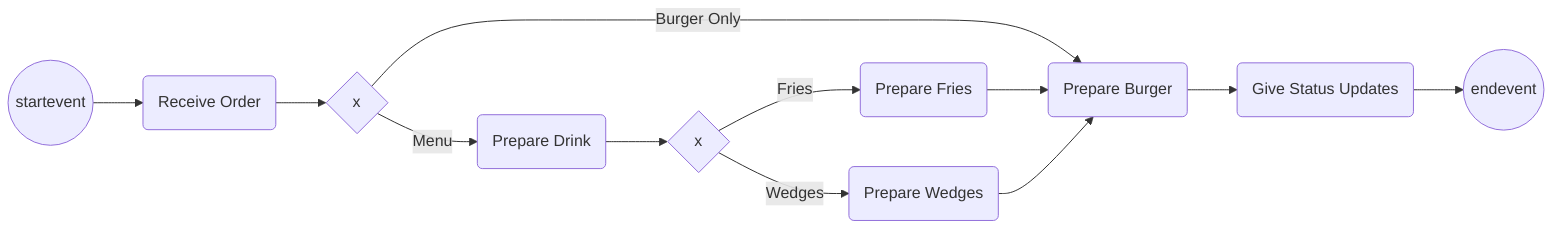 graph LR
    1:startevent:((startevent)) --> 2:task:(Receive Order)
    2:task: --> 3:exclusivegateway:{x}
    3:exclusivegateway:{x} --> |Menu| 4:task:(Prepare Drink)
    3:exclusivegateway:{x} --> |Burger Only| 8:task:(Prepare Burger)
    4:task:(Prepare Drink) --> 5:exclusivegateway:{x}
    5:exclusivegateway:{x} --> |Fries| 6:task:(Prepare Fries)
    5:exclusivegateway:{x} --> |Wedges| 7:task:(Prepare Wedges)
    6:task:(Prepare Fries) --> 8:task:(Prepare Burger)
    7:task:(Prepare Wedges) --> 8:task:(Prepare Burger)
    8:task:(Prepare Burger) --> 9:task:(Give Status Updates)
    9:task:(Give Status Updates) --> 10:endevent:((endevent))
